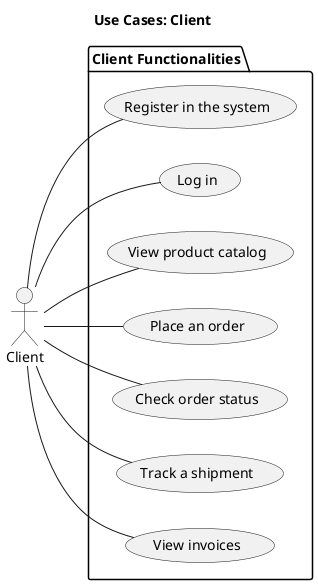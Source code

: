 @startuml Client use cases
left to right direction
title Use Cases: Client

actor "Client" as C

package "Client Functionalities" {
    usecase "Register in the system" as UC1
    usecase "Log in" as UC2
    usecase "View product catalog" as UC3
    usecase "Place an order" as UC4
    usecase "Check order status" as UC5
    usecase "Track a shipment" as UC6
    usecase "View invoices" as UC7

    C -- UC1
    C -- UC2
    C -- UC3
    C -- UC4
    C -- UC5
    C -- UC6
    C -- UC7
}
@enduml